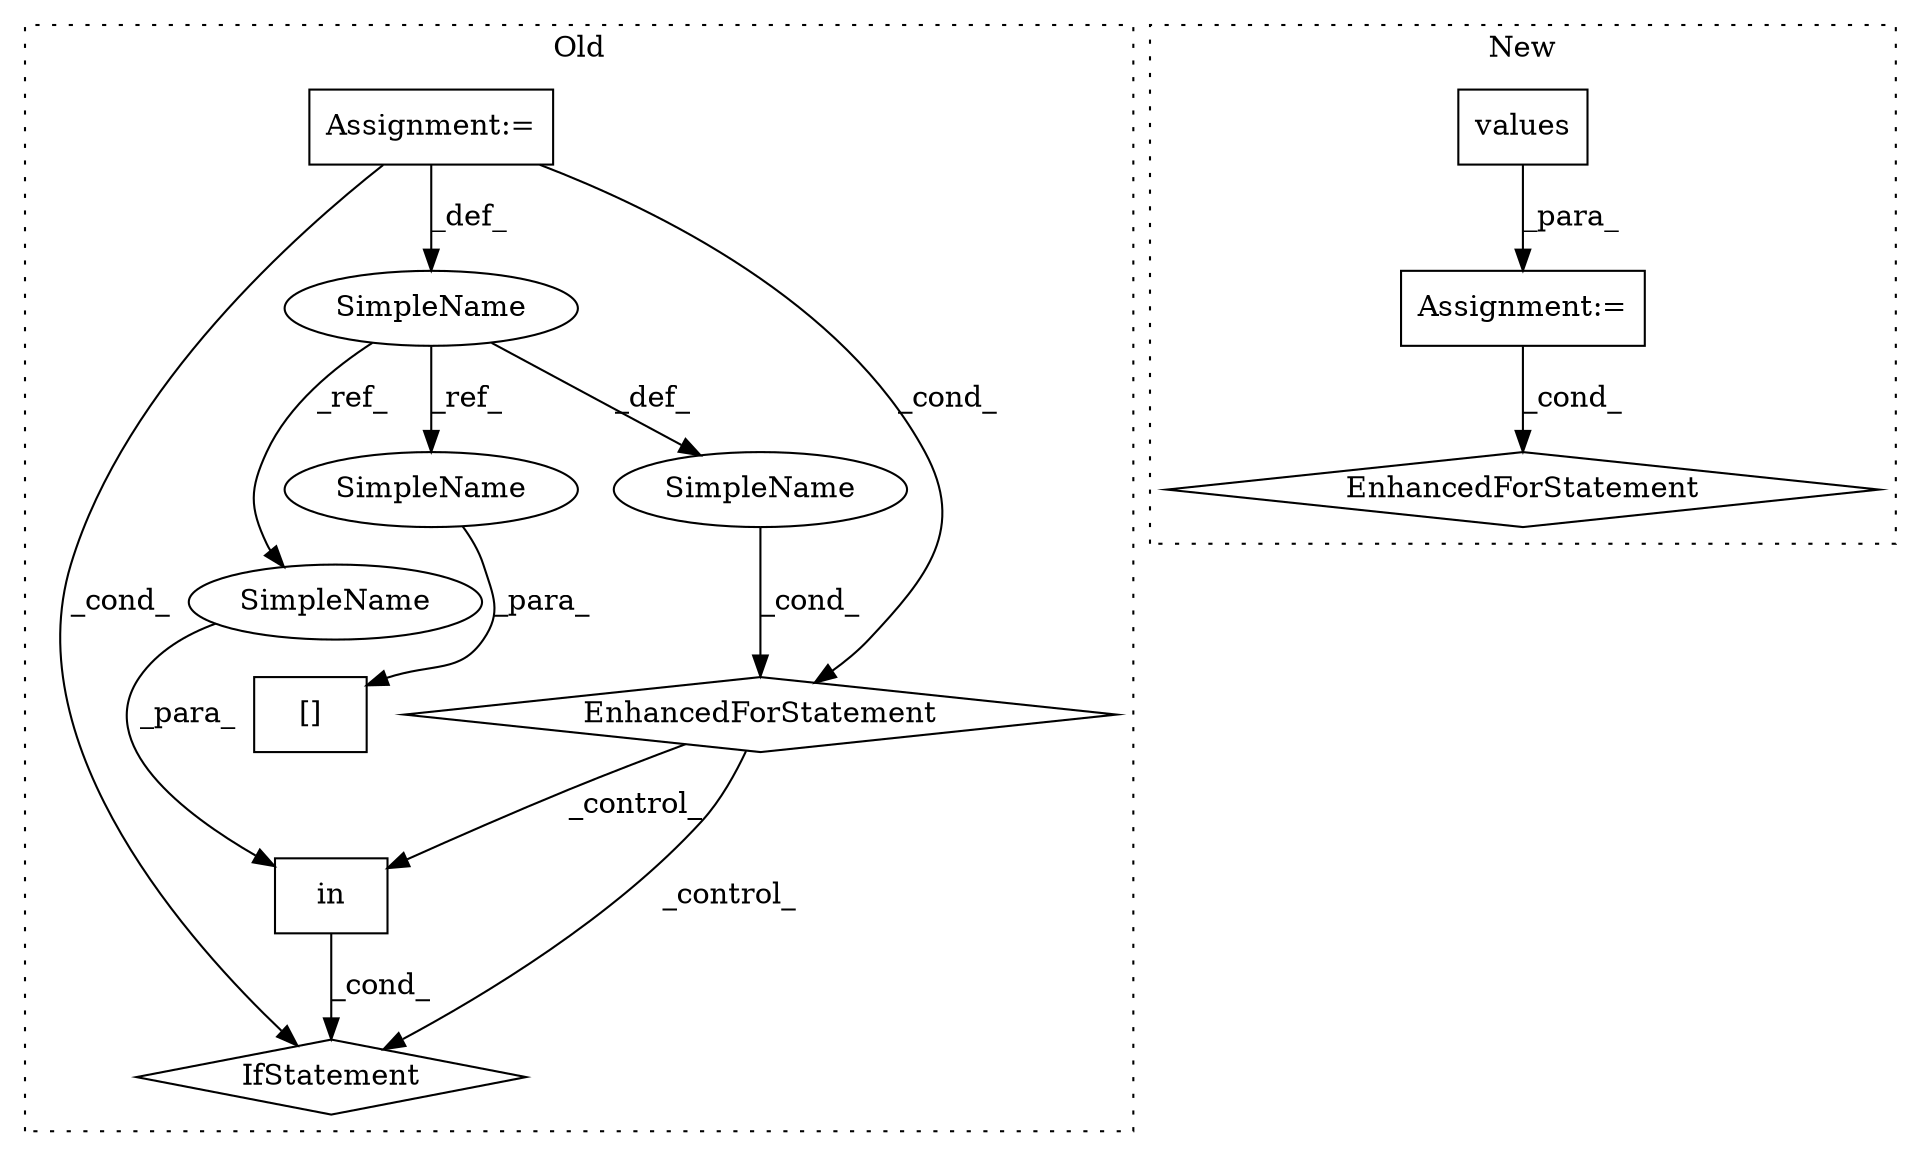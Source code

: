 digraph G {
subgraph cluster0 {
1 [label="in" a="105" s="17767" l="10" shape="box"];
3 [label="IfStatement" a="25" s="17755,17777" l="12,2" shape="diamond"];
4 [label="SimpleName" a="42" s="17707" l="2" shape="ellipse"];
6 [label="Assignment:=" a="7" s="17383,17585" l="119,2" shape="box"];
7 [label="EnhancedForStatement" a="70" s="17634,17743" l="69,2" shape="diamond"];
9 [label="[]" a="2" s="17854,17871" l="16,1" shape="box"];
10 [label="SimpleName" a="42" s="17695" l="1" shape="ellipse"];
11 [label="SimpleName" a="42" s="17767" l="1" shape="ellipse"];
12 [label="SimpleName" a="42" s="17870" l="1" shape="ellipse"];
label = "Old";
style="dotted";
}
subgraph cluster1 {
2 [label="values" a="32" s="17928" l="8" shape="box"];
5 [label="Assignment:=" a="7" s="17849,17936" l="57,2" shape="box"];
8 [label="EnhancedForStatement" a="70" s="17849,17936" l="57,2" shape="diamond"];
label = "New";
style="dotted";
}
1 -> 3 [label="_cond_"];
2 -> 5 [label="_para_"];
4 -> 7 [label="_cond_"];
5 -> 8 [label="_cond_"];
6 -> 10 [label="_def_"];
6 -> 7 [label="_cond_"];
6 -> 3 [label="_cond_"];
7 -> 3 [label="_control_"];
7 -> 1 [label="_control_"];
10 -> 12 [label="_ref_"];
10 -> 4 [label="_def_"];
10 -> 11 [label="_ref_"];
11 -> 1 [label="_para_"];
12 -> 9 [label="_para_"];
}